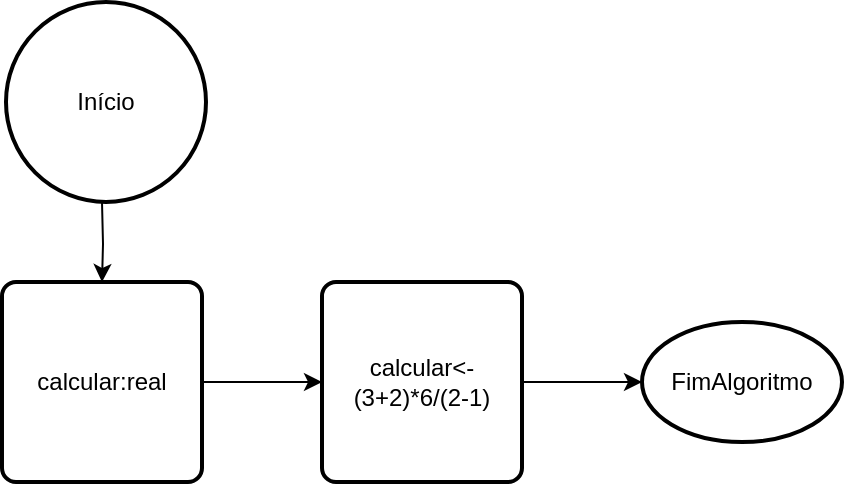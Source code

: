 <mxfile version="20.8.23" type="github">
  <diagram name="Página-1" id="8mxdFlRDZDrxUTBWCtGI">
    <mxGraphModel dx="1244" dy="573" grid="1" gridSize="10" guides="1" tooltips="1" connect="1" arrows="1" fold="1" page="1" pageScale="1" pageWidth="827" pageHeight="1169" math="0" shadow="0">
      <root>
        <mxCell id="0" />
        <mxCell id="1" parent="0" />
        <mxCell id="73HmylsB1X1meUz8wY-U-1" style="edgeStyle=orthogonalEdgeStyle;rounded=0;orthogonalLoop=1;jettySize=auto;html=1;exitX=0.5;exitY=1;exitDx=0;exitDy=0;exitPerimeter=0;entryX=0.5;entryY=0;entryDx=0;entryDy=0;" edge="1" parent="1" target="73HmylsB1X1meUz8wY-U-3">
          <mxGeometry relative="1" as="geometry">
            <mxPoint x="210" y="150" as="sourcePoint" />
          </mxGeometry>
        </mxCell>
        <mxCell id="73HmylsB1X1meUz8wY-U-2" style="edgeStyle=orthogonalEdgeStyle;rounded=0;orthogonalLoop=1;jettySize=auto;html=1;exitX=1;exitY=0.5;exitDx=0;exitDy=0;" edge="1" parent="1" source="73HmylsB1X1meUz8wY-U-3" target="73HmylsB1X1meUz8wY-U-5">
          <mxGeometry relative="1" as="geometry" />
        </mxCell>
        <mxCell id="73HmylsB1X1meUz8wY-U-3" value="calcular:real" style="rounded=1;whiteSpace=wrap;html=1;absoluteArcSize=1;arcSize=14;strokeWidth=2;" vertex="1" parent="1">
          <mxGeometry x="160" y="190" width="100" height="100" as="geometry" />
        </mxCell>
        <mxCell id="73HmylsB1X1meUz8wY-U-4" style="edgeStyle=orthogonalEdgeStyle;rounded=0;orthogonalLoop=1;jettySize=auto;html=1;exitX=1;exitY=0.5;exitDx=0;exitDy=0;" edge="1" parent="1" source="73HmylsB1X1meUz8wY-U-5" target="73HmylsB1X1meUz8wY-U-6">
          <mxGeometry relative="1" as="geometry" />
        </mxCell>
        <mxCell id="73HmylsB1X1meUz8wY-U-5" value="calcular&amp;lt;- (3+2)*6/(2-1)" style="rounded=1;whiteSpace=wrap;html=1;absoluteArcSize=1;arcSize=14;strokeWidth=2;" vertex="1" parent="1">
          <mxGeometry x="320" y="190" width="100" height="100" as="geometry" />
        </mxCell>
        <mxCell id="73HmylsB1X1meUz8wY-U-6" value="FimAlgoritmo" style="strokeWidth=2;html=1;shape=mxgraph.flowchart.start_1;whiteSpace=wrap;" vertex="1" parent="1">
          <mxGeometry x="480" y="210" width="100" height="60" as="geometry" />
        </mxCell>
        <mxCell id="73HmylsB1X1meUz8wY-U-7" value="Início" style="strokeWidth=2;html=1;shape=mxgraph.flowchart.start_2;whiteSpace=wrap;" vertex="1" parent="1">
          <mxGeometry x="162" y="50" width="100" height="100" as="geometry" />
        </mxCell>
      </root>
    </mxGraphModel>
  </diagram>
</mxfile>
